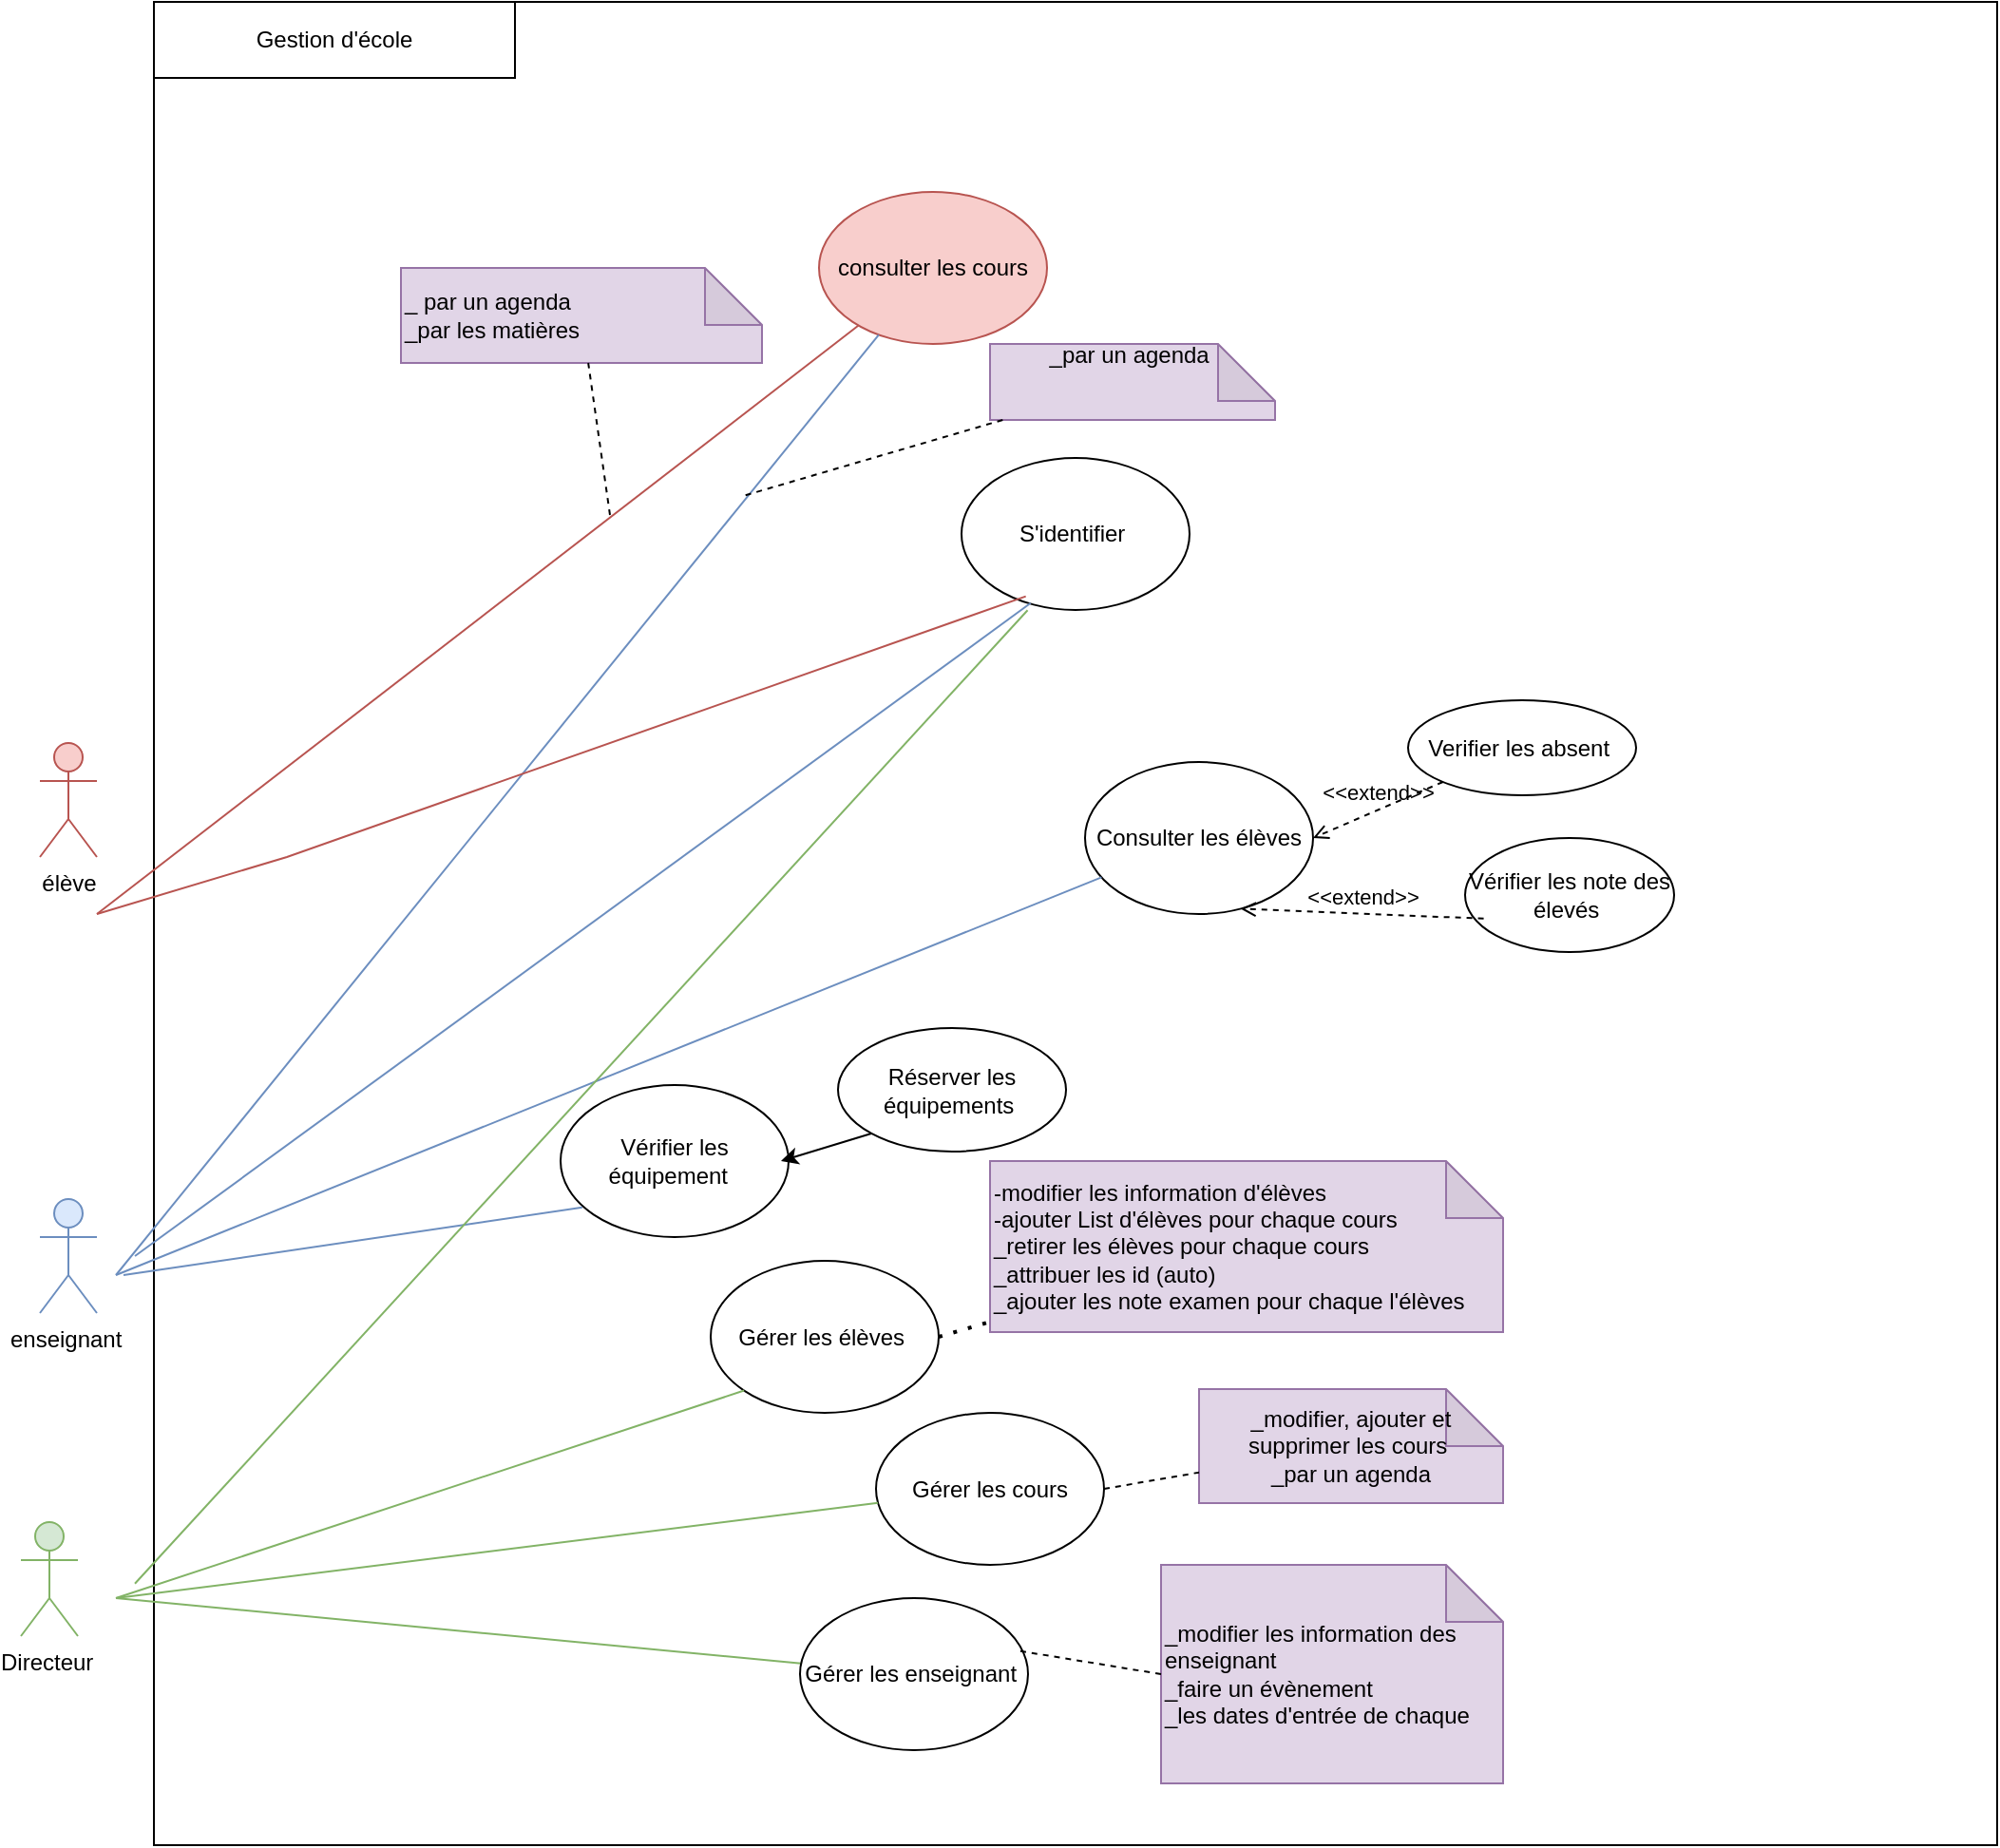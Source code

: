 <mxfile version="24.7.6">
  <diagram name="Page-1" id="abaU5teWBHSIh3knwFKt">
    <mxGraphModel dx="1877" dy="1734" grid="1" gridSize="10" guides="1" tooltips="1" connect="1" arrows="1" fold="1" page="1" pageScale="1" pageWidth="827" pageHeight="1169" math="0" shadow="0">
      <root>
        <mxCell id="0" />
        <mxCell id="1" parent="0" />
        <mxCell id="ytxkbaWUz_GBkNSJb9Mm-1" value="" style="whiteSpace=wrap;html=1;aspect=fixed;horizontal=1;" parent="1" vertex="1">
          <mxGeometry x="80" y="-230" width="970" height="970" as="geometry" />
        </mxCell>
        <mxCell id="ytxkbaWUz_GBkNSJb9Mm-2" value="Gestion d&#39;école" style="rounded=0;whiteSpace=wrap;html=1;" parent="1" vertex="1">
          <mxGeometry x="80" y="-230" width="190" height="40" as="geometry" />
        </mxCell>
        <mxCell id="ytxkbaWUz_GBkNSJb9Mm-3" value="élève" style="shape=umlActor;verticalLabelPosition=bottom;verticalAlign=top;html=1;outlineConnect=0;fillColor=#f8cecc;strokeColor=#b85450;" parent="1" vertex="1">
          <mxGeometry x="20" y="160" width="30" height="60" as="geometry" />
        </mxCell>
        <mxCell id="ytxkbaWUz_GBkNSJb9Mm-4" value="enseignant&amp;nbsp;" style="shape=umlActor;verticalLabelPosition=bottom;verticalAlign=top;html=1;outlineConnect=0;fillColor=#dae8fc;strokeColor=#6c8ebf;" parent="1" vertex="1">
          <mxGeometry x="20" y="400" width="30" height="60" as="geometry" />
        </mxCell>
        <mxCell id="ytxkbaWUz_GBkNSJb9Mm-5" value="Directeur&amp;nbsp;" style="shape=umlActor;verticalLabelPosition=bottom;verticalAlign=top;html=1;outlineConnect=0;fillColor=#d5e8d4;strokeColor=#82b366;" parent="1" vertex="1">
          <mxGeometry x="10" y="570" width="30" height="60" as="geometry" />
        </mxCell>
        <mxCell id="ytxkbaWUz_GBkNSJb9Mm-7" value="consulter les cours" style="ellipse;whiteSpace=wrap;html=1;fillColor=#f8cecc;strokeColor=#b85450;" parent="1" vertex="1">
          <mxGeometry x="430" y="-130" width="120" height="80" as="geometry" />
        </mxCell>
        <mxCell id="ytxkbaWUz_GBkNSJb9Mm-12" value="Gérer les cours" style="ellipse;whiteSpace=wrap;html=1;" parent="1" vertex="1">
          <mxGeometry x="460" y="512.5" width="120" height="80" as="geometry" />
        </mxCell>
        <mxCell id="ytxkbaWUz_GBkNSJb9Mm-16" value="" style="endArrow=none;html=1;rounded=0;fillColor=#f8cecc;strokeColor=#b85450;" parent="1" target="ytxkbaWUz_GBkNSJb9Mm-7" edge="1">
          <mxGeometry width="50" height="50" relative="1" as="geometry">
            <mxPoint x="50" y="250" as="sourcePoint" />
            <mxPoint x="430" y="280" as="targetPoint" />
          </mxGeometry>
        </mxCell>
        <mxCell id="ytxkbaWUz_GBkNSJb9Mm-17" value="" style="endArrow=none;html=1;rounded=0;fillColor=#dae8fc;strokeColor=#6c8ebf;" parent="1" target="ytxkbaWUz_GBkNSJb9Mm-7" edge="1">
          <mxGeometry width="50" height="50" relative="1" as="geometry">
            <mxPoint x="60" y="440" as="sourcePoint" />
            <mxPoint x="430" y="280" as="targetPoint" />
          </mxGeometry>
        </mxCell>
        <mxCell id="ytxkbaWUz_GBkNSJb9Mm-18" value="" style="endArrow=none;html=1;rounded=0;fillColor=#d5e8d4;strokeColor=#82b366;" parent="1" source="ytxkbaWUz_GBkNSJb9Mm-12" edge="1">
          <mxGeometry width="50" height="50" relative="1" as="geometry">
            <mxPoint x="380" y="410" as="sourcePoint" />
            <mxPoint x="60" y="610" as="targetPoint" />
          </mxGeometry>
        </mxCell>
        <mxCell id="ytxkbaWUz_GBkNSJb9Mm-20" value="-modifier les information d&#39;élèves&amp;nbsp;&lt;div style=&quot;&quot;&gt;-ajouter List d&#39;élèves pour chaque cours&lt;/div&gt;&lt;div&gt;_retirer les élèves pour chaque cours&lt;/div&gt;&lt;div&gt;_attribuer les id (auto)&lt;/div&gt;&lt;div&gt;_ajouter les note examen pour chaque l&#39;élèves&amp;nbsp;&lt;/div&gt;" style="shape=note;whiteSpace=wrap;html=1;backgroundOutline=1;darkOpacity=0.05;rotation=0;align=left;fillColor=#e1d5e7;strokeColor=#9673a6;" parent="1" vertex="1">
          <mxGeometry x="520" y="380" width="270" height="90" as="geometry" />
        </mxCell>
        <mxCell id="ytxkbaWUz_GBkNSJb9Mm-21" value="" style="endArrow=none;html=1;rounded=0;fillColor=#d5e8d4;strokeColor=#82b366;" parent="1" edge="1" source="ytxkbaWUz_GBkNSJb9Mm-23">
          <mxGeometry width="50" height="50" relative="1" as="geometry">
            <mxPoint x="330" y="625" as="sourcePoint" />
            <mxPoint x="60" y="610" as="targetPoint" />
          </mxGeometry>
        </mxCell>
        <mxCell id="ytxkbaWUz_GBkNSJb9Mm-22" value="Gérer les élèves&amp;nbsp;" style="ellipse;whiteSpace=wrap;html=1;" parent="1" vertex="1">
          <mxGeometry x="373" y="432.5" width="120" height="80" as="geometry" />
        </mxCell>
        <mxCell id="ytxkbaWUz_GBkNSJb9Mm-23" value="Gérer les enseignant&amp;nbsp;" style="ellipse;whiteSpace=wrap;html=1;" parent="1" vertex="1">
          <mxGeometry x="420" y="610" width="120" height="80" as="geometry" />
        </mxCell>
        <mxCell id="ytxkbaWUz_GBkNSJb9Mm-24" value="" style="endArrow=none;html=1;rounded=0;entryX=0;entryY=1;entryDx=0;entryDy=0;fillColor=#d5e8d4;strokeColor=#82b366;" parent="1" target="ytxkbaWUz_GBkNSJb9Mm-22" edge="1">
          <mxGeometry width="50" height="50" relative="1" as="geometry">
            <mxPoint x="60" y="610" as="sourcePoint" />
            <mxPoint x="430" y="400" as="targetPoint" />
          </mxGeometry>
        </mxCell>
        <mxCell id="tsSxHWKioVlDDUs3cD3j-3" value="_ par un agenda&lt;div&gt;_par les matières&amp;nbsp;&amp;nbsp;&lt;/div&gt;" style="shape=note;whiteSpace=wrap;html=1;backgroundOutline=1;darkOpacity=0.05;fillColor=#e1d5e7;strokeColor=#9673a6;align=left;" vertex="1" parent="1">
          <mxGeometry x="210" y="-90" width="190" height="50" as="geometry" />
        </mxCell>
        <mxCell id="tsSxHWKioVlDDUs3cD3j-4" value="" style="endArrow=none;dashed=1;html=1;rounded=0;" edge="1" parent="1" target="tsSxHWKioVlDDUs3cD3j-3">
          <mxGeometry width="50" height="50" relative="1" as="geometry">
            <mxPoint x="320" y="40" as="sourcePoint" />
            <mxPoint x="400" y="350" as="targetPoint" />
          </mxGeometry>
        </mxCell>
        <mxCell id="tsSxHWKioVlDDUs3cD3j-5" value="_par un agenda&amp;nbsp;&lt;div&gt;&lt;br&gt;&lt;div&gt;&lt;br&gt;&lt;/div&gt;&lt;/div&gt;" style="shape=note;whiteSpace=wrap;html=1;backgroundOutline=1;darkOpacity=0.05;fillColor=#e1d5e7;strokeColor=#9673a6;" vertex="1" parent="1">
          <mxGeometry x="520" y="-50" width="150" height="40" as="geometry" />
        </mxCell>
        <mxCell id="tsSxHWKioVlDDUs3cD3j-6" value="" style="endArrow=none;dashed=1;html=1;rounded=0;" edge="1" parent="1" source="tsSxHWKioVlDDUs3cD3j-5">
          <mxGeometry width="50" height="50" relative="1" as="geometry">
            <mxPoint x="350" y="400" as="sourcePoint" />
            <mxPoint x="390" y="30" as="targetPoint" />
          </mxGeometry>
        </mxCell>
        <mxCell id="tsSxHWKioVlDDUs3cD3j-7" value="_modifier, ajouter et supprimer les cours&amp;nbsp;&lt;div&gt;_par un agenda&lt;/div&gt;" style="shape=note;whiteSpace=wrap;html=1;backgroundOutline=1;darkOpacity=0.05;fillColor=#e1d5e7;strokeColor=#9673a6;" vertex="1" parent="1">
          <mxGeometry x="630" y="500" width="160" height="60" as="geometry" />
        </mxCell>
        <mxCell id="tsSxHWKioVlDDUs3cD3j-8" value="" style="endArrow=none;dashed=1;html=1;rounded=0;exitX=1;exitY=0.5;exitDx=0;exitDy=0;" edge="1" parent="1" source="ytxkbaWUz_GBkNSJb9Mm-12" target="tsSxHWKioVlDDUs3cD3j-7">
          <mxGeometry width="50" height="50" relative="1" as="geometry">
            <mxPoint x="350" y="400" as="sourcePoint" />
            <mxPoint x="400" y="350" as="targetPoint" />
          </mxGeometry>
        </mxCell>
        <mxCell id="tsSxHWKioVlDDUs3cD3j-10" value="_modifier les information des enseignant&lt;div&gt;_faire un évènement&amp;nbsp;&lt;/div&gt;&lt;div&gt;_les dates d&#39;entrée de chaque&amp;nbsp;&amp;nbsp;&lt;/div&gt;" style="shape=note;whiteSpace=wrap;html=1;backgroundOutline=1;darkOpacity=0.05;fillColor=#e1d5e7;strokeColor=#9673a6;align=left;" vertex="1" parent="1">
          <mxGeometry x="610" y="592.5" width="180" height="115" as="geometry" />
        </mxCell>
        <mxCell id="tsSxHWKioVlDDUs3cD3j-11" value="" style="endArrow=none;dashed=1;html=1;rounded=0;exitX=0;exitY=0.5;exitDx=0;exitDy=0;exitPerimeter=0;entryX=0.965;entryY=0.348;entryDx=0;entryDy=0;entryPerimeter=0;" edge="1" parent="1" source="tsSxHWKioVlDDUs3cD3j-10" target="ytxkbaWUz_GBkNSJb9Mm-23">
          <mxGeometry width="50" height="50" relative="1" as="geometry">
            <mxPoint x="350" y="410" as="sourcePoint" />
            <mxPoint x="400" y="360" as="targetPoint" />
          </mxGeometry>
        </mxCell>
        <mxCell id="tsSxHWKioVlDDUs3cD3j-12" value="Consulter les élèves" style="ellipse;whiteSpace=wrap;html=1;" vertex="1" parent="1">
          <mxGeometry x="570" y="170" width="120" height="80" as="geometry" />
        </mxCell>
        <mxCell id="tsSxHWKioVlDDUs3cD3j-15" value="" style="endArrow=none;dashed=1;html=1;dashPattern=1 3;strokeWidth=2;rounded=0;entryX=0.008;entryY=0.933;entryDx=0;entryDy=0;entryPerimeter=0;exitX=1;exitY=0.5;exitDx=0;exitDy=0;" edge="1" parent="1" source="ytxkbaWUz_GBkNSJb9Mm-22" target="ytxkbaWUz_GBkNSJb9Mm-20">
          <mxGeometry width="50" height="50" relative="1" as="geometry">
            <mxPoint x="350" y="630" as="sourcePoint" />
            <mxPoint x="400" y="580" as="targetPoint" />
          </mxGeometry>
        </mxCell>
        <mxCell id="tsSxHWKioVlDDUs3cD3j-16" value="" style="endArrow=none;html=1;rounded=0;fillColor=#dae8fc;strokeColor=#6c8ebf;" edge="1" parent="1" target="tsSxHWKioVlDDUs3cD3j-12">
          <mxGeometry width="50" height="50" relative="1" as="geometry">
            <mxPoint x="60" y="440" as="sourcePoint" />
            <mxPoint x="400" y="180" as="targetPoint" />
          </mxGeometry>
        </mxCell>
        <mxCell id="tsSxHWKioVlDDUs3cD3j-17" value="Vérifier les équipement&amp;nbsp;&amp;nbsp;" style="ellipse;whiteSpace=wrap;html=1;" vertex="1" parent="1">
          <mxGeometry x="294" y="340" width="120" height="80" as="geometry" />
        </mxCell>
        <mxCell id="tsSxHWKioVlDDUs3cD3j-18" value="" style="endArrow=none;html=1;rounded=0;entryX=0.095;entryY=0.805;entryDx=0;entryDy=0;entryPerimeter=0;fillColor=#dae8fc;strokeColor=#6c8ebf;" edge="1" parent="1" target="tsSxHWKioVlDDUs3cD3j-17">
          <mxGeometry width="50" height="50" relative="1" as="geometry">
            <mxPoint x="64" y="440" as="sourcePoint" />
            <mxPoint x="400" y="480" as="targetPoint" />
          </mxGeometry>
        </mxCell>
        <mxCell id="tsSxHWKioVlDDUs3cD3j-19" value="Réserver les équipements&amp;nbsp;" style="ellipse;whiteSpace=wrap;html=1;" vertex="1" parent="1">
          <mxGeometry x="440" y="310" width="120" height="65" as="geometry" />
        </mxCell>
        <mxCell id="tsSxHWKioVlDDUs3cD3j-20" value="" style="endArrow=classic;html=1;rounded=0;exitX=0;exitY=1;exitDx=0;exitDy=0;" edge="1" parent="1" source="tsSxHWKioVlDDUs3cD3j-19">
          <mxGeometry width="50" height="50" relative="1" as="geometry">
            <mxPoint x="350" y="430" as="sourcePoint" />
            <mxPoint x="410" y="380" as="targetPoint" />
          </mxGeometry>
        </mxCell>
        <mxCell id="tsSxHWKioVlDDUs3cD3j-21" value="S&#39;identifier&amp;nbsp;" style="ellipse;whiteSpace=wrap;html=1;" vertex="1" parent="1">
          <mxGeometry x="505" y="10" width="120" height="80" as="geometry" />
        </mxCell>
        <mxCell id="tsSxHWKioVlDDUs3cD3j-23" value="" style="endArrow=none;html=1;rounded=0;entryX=0.282;entryY=0.91;entryDx=0;entryDy=0;entryPerimeter=0;fillColor=#f8cecc;strokeColor=#b85450;" edge="1" parent="1" target="tsSxHWKioVlDDUs3cD3j-21">
          <mxGeometry width="50" height="50" relative="1" as="geometry">
            <mxPoint x="50" y="250" as="sourcePoint" />
            <mxPoint x="400" y="-20" as="targetPoint" />
            <Array as="points">
              <mxPoint x="150" y="220" />
            </Array>
          </mxGeometry>
        </mxCell>
        <mxCell id="tsSxHWKioVlDDUs3cD3j-24" value="" style="endArrow=none;html=1;rounded=0;entryX=0.303;entryY=0.955;entryDx=0;entryDy=0;entryPerimeter=0;fillColor=#dae8fc;strokeColor=#6c8ebf;" edge="1" parent="1" target="tsSxHWKioVlDDUs3cD3j-21">
          <mxGeometry width="50" height="50" relative="1" as="geometry">
            <mxPoint x="70" y="430" as="sourcePoint" />
            <mxPoint x="400" y="280" as="targetPoint" />
          </mxGeometry>
        </mxCell>
        <mxCell id="tsSxHWKioVlDDUs3cD3j-30" value="&amp;lt;&amp;lt;extend&amp;gt;&amp;gt;" style="html=1;verticalAlign=bottom;labelBackgroundColor=none;endArrow=open;endFill=0;dashed=1;rounded=0;entryX=1;entryY=0.5;entryDx=0;entryDy=0;" edge="1" parent="1" source="tsSxHWKioVlDDUs3cD3j-31" target="tsSxHWKioVlDDUs3cD3j-12">
          <mxGeometry width="160" relative="1" as="geometry">
            <mxPoint x="430" y="310" as="sourcePoint" />
            <mxPoint x="460" y="310" as="targetPoint" />
          </mxGeometry>
        </mxCell>
        <mxCell id="tsSxHWKioVlDDUs3cD3j-31" value="Verifier les absent&amp;nbsp;" style="ellipse;whiteSpace=wrap;html=1;" vertex="1" parent="1">
          <mxGeometry x="740" y="137.5" width="120" height="50" as="geometry" />
        </mxCell>
        <mxCell id="tsSxHWKioVlDDUs3cD3j-32" value="Vérifier les note des élevés&amp;nbsp;" style="ellipse;whiteSpace=wrap;html=1;" vertex="1" parent="1">
          <mxGeometry x="770" y="210" width="110" height="60" as="geometry" />
        </mxCell>
        <mxCell id="tsSxHWKioVlDDUs3cD3j-33" value="&amp;lt;&amp;lt;extend&amp;gt;&amp;gt;" style="html=1;verticalAlign=bottom;labelBackgroundColor=none;endArrow=open;endFill=0;dashed=1;rounded=0;exitX=0.089;exitY=0.707;exitDx=0;exitDy=0;exitPerimeter=0;entryX=0.682;entryY=0.965;entryDx=0;entryDy=0;entryPerimeter=0;" edge="1" parent="1" source="tsSxHWKioVlDDUs3cD3j-32" target="tsSxHWKioVlDDUs3cD3j-12">
          <mxGeometry width="160" relative="1" as="geometry">
            <mxPoint x="300" y="310" as="sourcePoint" />
            <mxPoint x="460" y="310" as="targetPoint" />
          </mxGeometry>
        </mxCell>
        <mxCell id="tsSxHWKioVlDDUs3cD3j-34" value="" style="endArrow=none;html=1;rounded=0;entryX=0.474;entryY=0.33;entryDx=0;entryDy=0;entryPerimeter=0;fillColor=#d5e8d4;strokeColor=#82b366;" edge="1" parent="1" target="ytxkbaWUz_GBkNSJb9Mm-1">
          <mxGeometry width="50" height="50" relative="1" as="geometry">
            <mxPoint x="70" y="602.4" as="sourcePoint" />
            <mxPoint x="400" y="280" as="targetPoint" />
          </mxGeometry>
        </mxCell>
      </root>
    </mxGraphModel>
  </diagram>
</mxfile>

